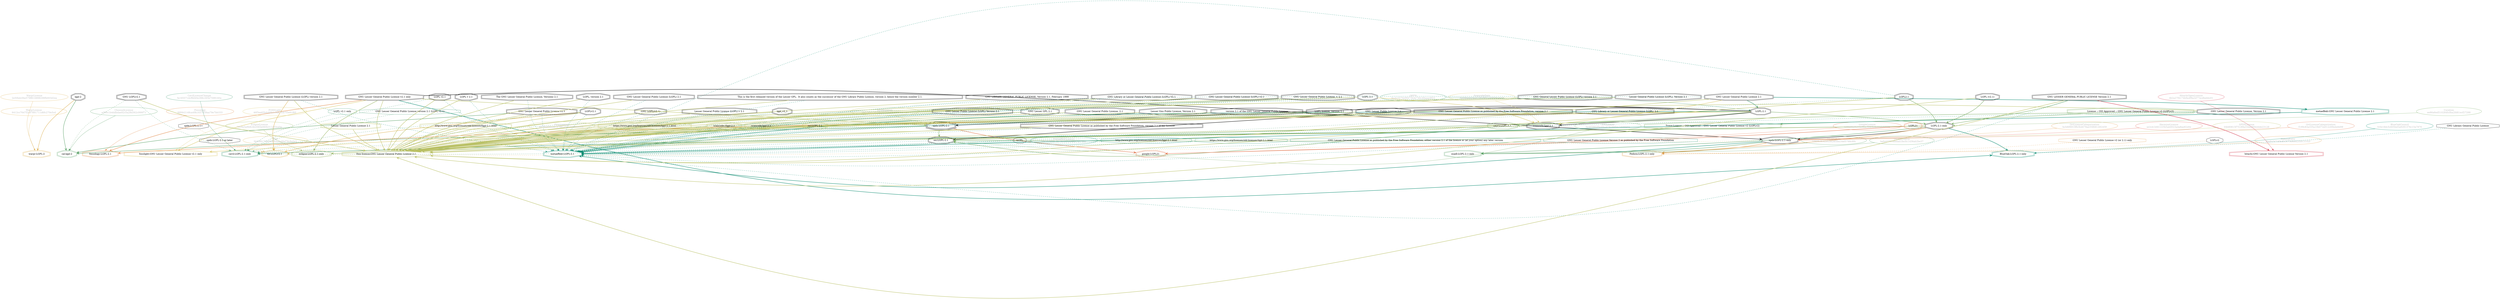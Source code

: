 strict digraph {
    node [shape=box];
    graph [splines=curved];
    2471 [label="spdx:LGPL-2.1+"
         ,shape=octagon];
    2479 [label="SPDXLicense\n04b80815f75189a33dee80b44de23128"
         ,fontcolor=gray
         ,color="#b8bf62"
         ,fillcolor="beige;1"
         ,shape=ellipse];
    2480 [label="spdx:LGPL-2.1-only"
         ,shape=doubleoctagon];
    2481 [label="LGPL-2.1-only"
         ,shape=doubleoctagon];
    2482 [label="GNU Lesser General Public License v2.1 only"
         ,shape=doubleoctagon];
    2487 [label="spdx:LGPL-2.1-or-later"
         ,shape=octagon];
    2491 [label="SPDXLicense\n54d19ba526108abb723a52439b798710"
         ,fontcolor=gray
         ,color="#b8bf62"
         ,fillcolor="beige;1"
         ,shape=ellipse];
    2492 [label="spdx:LGPL-2.1"
         ,shape=tripleoctagon];
    2493 [label="LGPL-2.1"
         ,shape=doubleoctagon];
    5083 [label="OSILicense\n0e465882f5e49cc078288fbb7d68845a"
         ,fontcolor=gray
         ,color="#78ab63"
         ,fillcolor="beige;1"
         ,shape=ellipse];
    5084 [label="osi:LGPL-2.1"
         ,shape=doubleoctagon];
    5085 [label="GNU Lesser General Public License, Version 2.1"
         ,shape=doubleoctagon];
    5086 [label="DEP5:LGPL-2.1"
         ,color="#78ab63"
         ,shape=doubleoctagon];
    5087 [label="Trove:License :: OSI Approved :: GNU Lesser General Public License v2 (LGPLv2)"
         ,color="#78ab63"
         ,shape=doubleoctagon];
    5088 [label="License :: OSI Approved :: GNU Lesser General Public License v2 (LGPLv2)"
         ,color="#78ab63"
         ,shape=doubleoctagon];
    5740 [label="GoogleLicense\nb35b06e9e15b92ac3623b4b31eb8688e"
         ,fontcolor=gray
         ,color="#e06f45"
         ,fillcolor="beige;1"
         ,shape=ellipse];
    5741 [label="google:LGPL21"
         ,color="#e06f45"
         ,shape=doubleoctagon];
    5742 [label=LGPL21
         ,color="#e06f45"
         ,shape=doubleoctagon];
    6848 [label="GNU Lesser General Public License v2 (or 2.1) only"
         ,color="#e09d4b"
         ,shape=octagon];
    6849 [label=LGPLv2
         ,shape=octagon];
    6896 [label="FedoraEntry\ndaa9c047d0bdfc3075d6e9235913102f"
         ,fontcolor=gray
         ,color="#e09d4b"
         ,fillcolor="beige;1"
         ,shape=ellipse];
    6897 [label="Fedora:LGPL-2.1-only"
         ,color="#e09d4b"
         ,shape=doubleoctagon];
    9401 [label="GNU Library General Public License"
         ,shape=octagon];
    9406 [label="BlueOakCouncil\nfc0e18dc5c605bd3a9291376c15a7876"
         ,fontcolor=gray
         ,color="#00876c"
         ,fillcolor="beige;1"
         ,shape=ellipse];
    9407 [label="BlueOak:LGPL-2.1-only"
         ,color="#00876c"
         ,shape=doubleoctagon];
    9622 [label="OSADLRule\n10695c0c42953928f3ba16ef5788c9f4"
         ,fontcolor=gray
         ,color="#58a066"
         ,fillcolor="beige;1"
         ,shape=ellipse];
    9623 [label="osadl:LGPL-2.1-only"
         ,color="#58a066"
         ,shape=doubleoctagon];
    9902 [label="OSADLMatrix\nbefa43701dfeead1fec0c1436ab2be37"
         ,fontcolor=gray
         ,color="#58a066"
         ,fillcolor="beige;1"
         ,shape=ellipse];
    10282 [label="FSF\n5b5df9175fe26d964a9a8fef78c8e0e3"
          ,fontcolor=gray
          ,color="#deb256"
          ,fillcolor="beige;1"
          ,shape=ellipse];
    10283 [label="fsf:LGPLv2.1"
          ,color="#deb256"
          ,shape=doubleoctagon];
    10284 [label="LGPLv2.1"
          ,shape=doubleoctagon];
    10285 [label="GNU Lesser General Public License (LGPL) version 2.1"
          ,shape=doubleoctagon];
    10953 [label="ChooseALicense\na399c1b4ddbdae92c5a28d362c066f71"
          ,fontcolor=gray
          ,color="#58a066"
          ,fillcolor="beige;1"
          ,shape=ellipse];
    10954 [label="cal:lgpl-2"
          ,color="#58a066"
          ,shape=doubleoctagon];
    10955 [label="lgpl-2"
          ,shape=doubleoctagon];
    10956 [label="GNU Lesser General Public License v2.1"
          ,shape=doubleoctagon];
    10957 [label="GNU LGPLv2.1"
          ,shape=doubleoctagon];
    18407 [label="ScancodeData\n0a0dbeeb24e4128bf9f51eb8506c4c18"
          ,fontcolor=gray
          ,color="#dac767"
          ,fillcolor="beige;1"
          ,shape=ellipse];
    18408 [label="scancode:lgpl-2.1"
          ,shape=doubleoctagon];
    18409 [label="LGPL 2.1"
          ,shape=doubleoctagon];
    18410 [label="GNU Lesser General Public License 2.1"
          ,shape=doubleoctagon];
    26575 [label="Fossology\n99f4b2148ca49b1637459aa79e7bb333"
          ,fontcolor=gray
          ,color="#e18745"
          ,fillcolor="beige;1"
          ,shape=ellipse];
    26576 [label="fossology:LGPL-2.1"
          ,color="#e18745"
          ,shape=doubleoctagon];
    27201 [label=LGPL
          ,shape=octagon];
    28315 [label="OKFN\n8ccb1f270e99473b4e746c48aaac6f23"
          ,fontcolor=gray
          ,color="#379469"
          ,fillcolor="beige;1"
          ,shape=ellipse];
    28784 [label="OrtLicenseCategorization\nf199c83a335a10b072e012c69ede8d98"
          ,fontcolor=gray
          ,color="#e06f45"
          ,fillcolor="beige;1"
          ,shape=ellipse];
    35533 [label="OrtLicenseCategorization\nfa3d6f6919fb3b4679ae358681492459"
          ,fontcolor=gray
          ,color="#e09d4b"
          ,fillcolor="beige;1"
          ,shape=ellipse];
    37050 [label="CavilLicenseChange\nfa165571dcf8d40e288c265e7599160a"
          ,fontcolor=gray
          ,color="#379469"
          ,fillcolor="beige;1"
          ,shape=ellipse];
    37051 [label="cavil:LGPL-2.1-only"
          ,color="#379469"
          ,shape=doubleoctagon];
    37052 [label="GNU Lesser General Public License version 2.1 (LGPL v2.1)"
          ,color="#379469"
          ,shape=octagon];
    37053 [label="LGPL v2.1"
          ,shape=doubleoctagon];
    37054 [label="LGPL v2.1 only"
          ,color="#379469"
          ,shape=octagon];
    37055 [label="LGPL2.1"
          ,shape=doubleoctagon];
    42546 [label="MetaeffektLicense\ncd63f1dbac7a974538c089ad07657bb0"
          ,fontcolor=gray
          ,color="#00876c"
          ,fillcolor="beige;1"
          ,shape=ellipse];
    42547 [label="metaeffekt:LGPL-2.1"
          ,color="#00876c"
          ,shape=doubleoctagon];
    42548 [label="metaeffekt:GNU Lesser General Public License 2.1"
          ,color="#00876c"
          ,shape=doubleoctagon];
    42549 [label="GNU LESSER GENERAL PUBLIC LICENSE Version 2.1"
          ,shape=doubleoctagon];
    42550 [label="GNU LGPL(v2.1)"
          ,shape=doubleoctagon];
    42551 [label="GNU LIBRARY GENERAL PUBLIC LICENSE, Version 2.1, February 1999"
          ,shape=doubleoctagon];
    42552 [label="GNU Lesser GPL 2.1"
          ,shape=doubleoctagon];
    42553 [label="GNU Lesser General Public License (LGPL) 2.1"
          ,shape=doubleoctagon];
    42554 [label="GNU Lesser General Public License, 2.1"
          ,shape=doubleoctagon];
    42555 [label="GNU Lesser General Public License, v. 2.1"
          ,shape=doubleoctagon];
    42556 [label="GNU Lesser Public License 2.1"
          ,shape=doubleoctagon];
    42557 [label="GNU Library or Lesser General Public License (LGPL) V2.1"
          ,shape=doubleoctagon];
    42558 [label="GNU Library or Lesser General Public License (LGPL) 2.1"
          ,shape=doubleoctagon];
    42559 [label="GNU General Lesser Public License (LGPL) version 2.1"
          ,shape=doubleoctagon];
    42560 [label="Lesser Gnu Public License, Version 2.1"
          ,shape=doubleoctagon];
    42561 [label="LGPL, version 2.1"
          ,shape=doubleoctagon];
    42562 [label="Lesser General Public License (LGPL) v 2.1"
          ,shape=doubleoctagon];
    42563 [label="Lesser General Public License (LGPL), Version 2.1"
          ,shape=doubleoctagon];
    42564 [label="LGPL license, Version 2.1"
          ,shape=doubleoctagon];
    42565 [label="LGPL v 2.1"
          ,shape=doubleoctagon];
    42566 [label=lgpl_v2_1
          ,shape=doubleoctagon];
    42567 [label="GNU Lesser General Public License (LGPL) v2.1"
          ,shape=doubleoctagon];
    42568 [label="version 2.1 of the GNU Lesser General Public License"
          ,shape=doubleoctagon];
    42569 [label="The GNU Lesser General Public License, Versions 2.1"
          ,shape=doubleoctagon];
    42570 [label="GNU Lesser General Public License as published by the Free Software Foundation, version 2.1"
          ,shape=doubleoctagon];
    42571 [label="This is the first released version of the Lesser GPL.  It also counts as the successor of the GNU Library Public License, version 2, hence the version number 2.1."
          ,shape=doubleoctagon];
    42572 [label="GNU Lesser Public License (LGPL) Version 2.1"
          ,shape=doubleoctagon];
    42573 [label="GNU Lesser General Public License as published by the Free Software Foundation; version 2.1 of the License"
          ,shape=doubleoctagon];
    42574 [label="http://www.gnu.org/licenses/old-licenses/lgpl-2.1.html"
          ,color="#00876c"
          ,shape=octagon];
    42576 [label="https://www.gnu.org/licenses/old-licenses/lgpl-2.1.html"
          ,color="#00876c"
          ,shape=octagon];
    42577 [label="GNU Lesser General Public License as published by the Free Software Foundation; either version 2.1 of the licence or (at your option) any later version"
          ,color="#00876c"
          ,shape=octagon];
    42578 [label="GNU Lesser General Public License Version 2 as published by the Free Software Foundation"
          ,color="#00876c"
          ,shape=octagon];
    49999 [label="HermineLicense\nae2cb1bfd1225b5ab0023a4a8ae82e6e"
          ,fontcolor=gray
          ,color="#dc574a"
          ,fillcolor="beige;1"
          ,shape=ellipse];
    50165 [label="WarprLicense\n6412cc7647f2c97891711d6fc270e3cd"
          ,fontcolor=gray
          ,color="#deb256"
          ,fillcolor="beige;1"
          ,shape=ellipse];
    50166 [label="warpr:LGPL-2"
          ,color="#deb256"
          ,shape=doubleoctagon];
    50167 [label="WarprLicense\n2e50bdc0be5798616898298fb003d2ea"
          ,fontcolor=gray
          ,color="#deb256"
          ,fillcolor="beige;1"
          ,shape=ellipse];
    50615 [label="FossLicense\n683f0c032eaa1e7981d50134091911f1"
          ,fontcolor=gray
          ,color="#b8bf62"
          ,fillcolor="beige;1"
          ,shape=ellipse];
    50616 [label="foss-license:GNU Lesser General Public License 2.1"
          ,color="#b8bf62"
          ,shape=doubleoctagon];
    50617 [label="LGPL (v2.1)"
          ,shape=doubleoctagon];
    50618 [label="scancode://lgpl-2.1"
          ,color="#b8bf62"
          ,shape=doubleoctagon];
    50619 [label="http://www.gnu.org/licenses/old-licenses/lgpl-2.1.html"
          ,color="#b8bf62"
          ,shape=doubleoctagon];
    50620 [label="https://www.gnu.org/licenses/old-licenses/lgpl-2.1.html"
          ,color="#b8bf62"
          ,shape=doubleoctagon];
    50621 [label="scancode:lgpl-2.1"
          ,color="#b8bf62"
          ,shape=doubleoctagon];
    50622 [label="osi:LGPL-2.1"
          ,color="#b8bf62"
          ,shape=doubleoctagon];
    50623 [label="Lesser General Public License 2.1"
          ,color="#b8bf62"
          ,shape=doubleoctagon];
    50998 [label="FOSSLight\n46f3ee65bdc68b1c9aa7fcb7f3e91f60"
          ,fontcolor=gray
          ,color="#dac767"
          ,fillcolor="beige;1"
          ,shape=ellipse];
    50999 [label="fosslight:GNU Lesser General Public License v2.1 only"
          ,color="#dac767"
          ,shape=doubleoctagon];
    51233 [label="HitachiOpenLicense\n4b2a27f4174b9a4f9a2d77ecdbebbc01"
          ,fontcolor=gray
          ,color="#d43d51"
          ,fillcolor="beige;1"
          ,shape=ellipse];
    51234 [label="hitachi:GNU Lesser General Public License Version 2.1"
          ,color="#d43d51"
          ,shape=doubleoctagon];
    54288 [label="EclipseLicense\n7950e3a9b8c4b2065e060b311e03ce5e"
          ,fontcolor=gray
          ,color="#98b561"
          ,fillcolor="beige;1"
          ,shape=ellipse];
    54289 [label="eclipse:LGPL-2.1-only"
          ,color="#98b561"
          ,shape=doubleoctagon];
    55995 [label="Curation\nee86a6ed510284fc0ba2fd81ecf27288"
          ,fontcolor=gray
          ,color="#78ab63"
          ,fillcolor="beige;1"
          ,shape=ellipse];
    2471 -> 10283 [style=dashed
                  ,arrowhead=vee
                  ,weight=0.5
                  ,color="#deb256"];
    2479 -> 2480 [weight=0.5
                 ,color="#b8bf62"];
    2480 -> 6897 [style=bold
                 ,arrowhead=vee
                 ,weight=0.7
                 ,color="#e09d4b"];
    2480 -> 9623 [style=bold
                 ,arrowhead=vee
                 ,weight=0.7
                 ,color="#58a066"];
    2480 -> 10283 [style=dashed
                  ,arrowhead=vee
                  ,weight=0.5
                  ,color="#deb256"];
    2480 -> 42547 [style=bold
                  ,arrowhead=vee
                  ,weight=0.7
                  ,color="#00876c"];
    2481 -> 2480 [style=bold
                 ,arrowhead=vee
                 ,weight=0.7];
    2481 -> 6897 [style=bold
                 ,arrowhead=vee
                 ,weight=0.7
                 ,color="#e09d4b"];
    2481 -> 9407 [style=bold
                 ,arrowhead=vee
                 ,weight=0.7
                 ,color="#00876c"];
    2481 -> 9623 [style=bold
                 ,arrowhead=vee
                 ,weight=0.7
                 ,color="#58a066"];
    2481 -> 37051 [style=bold
                  ,arrowhead=vee
                  ,weight=0.7
                  ,color="#379469"];
    2481 -> 37051 [style=bold
                  ,arrowhead=vee
                  ,weight=0.7
                  ,color="#379469"];
    2481 -> 50616 [style=bold
                  ,arrowhead=vee
                  ,weight=0.7
                  ,color="#b8bf62"];
    2481 -> 54289 [style=bold
                  ,arrowhead=vee
                  ,weight=0.7
                  ,color="#98b561"];
    2482 -> 2480 [style=bold
                 ,arrowhead=vee
                 ,weight=0.7];
    2482 -> 2492 [style=bold
                 ,arrowhead=vee
                 ,weight=0.7
                 ,color="#b8bf62"];
    2482 -> 9407 [style=bold
                 ,arrowhead=vee
                 ,weight=0.7
                 ,color="#00876c"];
    2482 -> 26576 [style=bold
                  ,arrowhead=vee
                  ,weight=0.7
                  ,color="#e18745"];
    2482 -> 50616 [style=bold
                  ,arrowhead=vee
                  ,weight=0.7
                  ,color="#b8bf62"];
    2482 -> 50999 [style=bold
                  ,arrowhead=vee
                  ,weight=0.7
                  ,color="#dac767"];
    2482 -> 54289 [style=bold
                  ,arrowhead=vee
                  ,weight=0.7
                  ,color="#98b561"];
    2487 -> 10283 [style=dashed
                  ,arrowhead=vee
                  ,weight=0.5
                  ,color="#deb256"];
    2491 -> 2492 [weight=0.5
                 ,color="#b8bf62"];
    2492 -> 5084 [style=bold
                 ,arrowhead=vee
                 ,weight=0.7
                 ,color="#78ab63"];
    2492 -> 5741 [style=bold
                 ,arrowhead=vee
                 ,weight=0.7
                 ,color="#e06f45"];
    2492 -> 10283 [style=dashed
                  ,arrowhead=vee
                  ,weight=0.5
                  ,color="#deb256"];
    2492 -> 10954 [style=bold
                  ,arrowhead=vee
                  ,weight=0.7
                  ,color="#58a066"];
    2493 -> 2481 [style=bold
                 ,arrowhead=vee
                 ,weight=0.7
                 ,color="#78ab63"];
    2493 -> 2492 [style=bold
                 ,arrowhead=vee
                 ,weight=0.7];
    2493 -> 5084 [style=bold
                 ,arrowhead=vee
                 ,weight=0.7];
    2493 -> 5086 [style=bold
                 ,arrowhead=vee
                 ,weight=0.7
                 ,color="#78ab63"];
    2493 -> 18408 [style=bold
                  ,arrowhead=vee
                  ,weight=0.7];
    2493 -> 26576 [style=bold
                  ,arrowhead=vee
                  ,weight=0.7
                  ,color="#e18745"];
    2493 -> 37051 [style=dashed
                  ,arrowhead=vee
                  ,weight=0.5
                  ,color="#379469"];
    2493 -> 42547 [style=bold
                  ,arrowhead=vee
                  ,weight=0.7
                  ,color="#00876c"];
    2493 -> 42547 [style=bold
                  ,arrowhead=vee
                  ,weight=0.7
                  ,color="#00876c"];
    2493 -> 50616 [style=bold
                  ,arrowhead=vee
                  ,weight=0.7
                  ,color="#b8bf62"];
    2493 -> 50999 [style=bold
                  ,arrowhead=vee
                  ,weight=0.7
                  ,color="#dac767"];
    5083 -> 5084 [weight=0.5
                 ,color="#78ab63"];
    5084 -> 42547 [style=dashed
                  ,arrowhead=vee
                  ,weight=0.5
                  ,color="#00876c"];
    5085 -> 5084 [style=bold
                 ,arrowhead=vee
                 ,weight=0.7
                 ,color="#78ab63"];
    5085 -> 42547 [style=dashed
                  ,arrowhead=vee
                  ,weight=0.5
                  ,color="#00876c"];
    5085 -> 50616 [style=bold
                  ,arrowhead=vee
                  ,weight=0.7
                  ,color="#b8bf62"];
    5086 -> 5084 [style=bold
                 ,arrowhead=vee
                 ,weight=0.7
                 ,color="#78ab63"];
    5087 -> 5084 [style=bold
                 ,arrowhead=vee
                 ,weight=0.7
                 ,color="#78ab63"];
    5088 -> 5087 [style=bold
                 ,arrowhead=vee
                 ,weight=0.7
                 ,color="#78ab63"];
    5740 -> 5741 [weight=0.5
                 ,color="#e06f45"];
    5742 -> 5741 [style=bold
                 ,arrowhead=vee
                 ,weight=0.7
                 ,color="#e06f45"];
    6848 -> 6897 [style=dashed
                 ,arrowhead=vee
                 ,weight=0.5
                 ,color="#e09d4b"];
    6849 -> 6897 [style=dashed
                 ,arrowhead=vee
                 ,weight=0.5
                 ,color="#e09d4b"];
    6896 -> 6897 [weight=0.5
                 ,color="#e09d4b"];
    9401 -> 9407 [style=dashed
                 ,arrowhead=vee
                 ,weight=0.5
                 ,color="#00876c"];
    9406 -> 9407 [weight=0.5
                 ,color="#00876c"];
    9622 -> 9623 [weight=0.5
                 ,color="#58a066"];
    9902 -> 9623 [weight=0.5
                 ,color="#58a066"];
    10282 -> 10283 [weight=0.5
                   ,color="#deb256"];
    10284 -> 10283 [style=bold
                   ,arrowhead=vee
                   ,weight=0.7
                   ,color="#deb256"];
    10284 -> 37051 [style=dashed
                   ,arrowhead=vee
                   ,weight=0.5
                   ,color="#379469"];
    10284 -> 42547 [style=dashed
                   ,arrowhead=vee
                   ,weight=0.5
                   ,color="#00876c"];
    10284 -> 50616 [style=bold
                   ,arrowhead=vee
                   ,weight=0.7
                   ,color="#b8bf62"];
    10285 -> 10283 [style=bold
                   ,arrowhead=vee
                   ,weight=0.7
                   ,color="#deb256"];
    10285 -> 42547 [style=dashed
                   ,arrowhead=vee
                   ,weight=0.5
                   ,color="#00876c"];
    10285 -> 50616 [style=bold
                   ,arrowhead=vee
                   ,weight=0.7
                   ,color="#b8bf62"];
    10953 -> 10954 [weight=0.5
                   ,color="#58a066"];
    10955 -> 10954 [style=bold
                   ,arrowhead=vee
                   ,weight=0.7
                   ,color="#58a066"];
    10955 -> 50166 [style=bold
                   ,arrowhead=vee
                   ,weight=0.7
                   ,color="#deb256"];
    10956 -> 10954 [style=bold
                   ,arrowhead=vee
                   ,weight=0.7
                   ,color="#58a066"];
    10956 -> 42547 [style=dashed
                   ,arrowhead=vee
                   ,weight=0.5
                   ,color="#00876c"];
    10956 -> 50616 [style=bold
                   ,arrowhead=vee
                   ,weight=0.7
                   ,color="#b8bf62"];
    10957 -> 10954 [style=dashed
                   ,arrowhead=vee
                   ,weight=0.5
                   ,color="#58a066"];
    10957 -> 37051 [style=dashed
                   ,arrowhead=vee
                   ,weight=0.5
                   ,color="#379469"];
    10957 -> 50616 [style=bold
                   ,arrowhead=vee
                   ,weight=0.7
                   ,color="#b8bf62"];
    18407 -> 18408 [weight=0.5
                   ,color="#dac767"];
    18408 -> 42547 [style=dashed
                   ,arrowhead=vee
                   ,weight=0.5
                   ,color="#00876c"];
    18408 -> 50616 [style=bold
                   ,arrowhead=vee
                   ,weight=0.7
                   ,color="#b8bf62"];
    18409 -> 18408 [style=bold
                   ,arrowhead=vee
                   ,weight=0.7
                   ,color="#dac767"];
    18409 -> 37051 [style=dashed
                   ,arrowhead=vee
                   ,weight=0.5
                   ,color="#379469"];
    18409 -> 42547 [style=dashed
                   ,arrowhead=vee
                   ,weight=0.5
                   ,color="#00876c"];
    18409 -> 50616 [style=bold
                   ,arrowhead=vee
                   ,weight=0.7
                   ,color="#b8bf62"];
    18410 -> 2493 [style=bold
                  ,arrowhead=vee
                  ,weight=0.7
                  ,color="#379469"];
    18410 -> 18408 [style=bold
                   ,arrowhead=vee
                   ,weight=0.7
                   ,color="#dac767"];
    18410 -> 42547 [style=dashed
                   ,arrowhead=vee
                   ,weight=0.5
                   ,color="#00876c"];
    18410 -> 42548 [style=bold
                   ,arrowhead=vee
                   ,weight=0.7
                   ,color="#00876c"];
    18410 -> 50616 [style=bold
                   ,arrowhead=vee
                   ,weight=0.7
                   ,color="#b8bf62"];
    26575 -> 26576 [weight=0.5
                   ,color="#e18745"];
    27201 -> 42547 [style=dashed
                   ,arrowhead=vee
                   ,weight=0.5
                   ,color="#00876c"];
    28315 -> 2493 [weight=0.5
                  ,color="#379469"];
    28784 -> 2480 [weight=0.5
                  ,color="#e06f45"];
    35533 -> 2480 [weight=0.5
                  ,color="#e09d4b"];
    37050 -> 37051 [weight=0.5
                   ,color="#379469"];
    37052 -> 37051 [style=dashed
                   ,arrowhead=vee
                   ,weight=0.5
                   ,color="#379469"];
    37053 -> 37051 [style=dashed
                   ,arrowhead=vee
                   ,weight=0.5
                   ,color="#379469"];
    37053 -> 42547 [style=dashed
                   ,arrowhead=vee
                   ,weight=0.5
                   ,color="#00876c"];
    37053 -> 50616 [style=bold
                   ,arrowhead=vee
                   ,weight=0.7
                   ,color="#b8bf62"];
    37054 -> 37051 [style=dashed
                   ,arrowhead=vee
                   ,weight=0.5
                   ,color="#379469"];
    37055 -> 2481 [style=bold
                  ,arrowhead=vee
                  ,weight=0.7
                  ,color="#78ab63"];
    37055 -> 37051 [style=dashed
                   ,arrowhead=vee
                   ,weight=0.5
                   ,color="#379469"];
    37055 -> 42547 [style=dashed
                   ,arrowhead=vee
                   ,weight=0.5
                   ,color="#00876c"];
    37055 -> 50616 [style=bold
                   ,arrowhead=vee
                   ,weight=0.7
                   ,color="#b8bf62"];
    42546 -> 42547 [weight=0.5
                   ,color="#00876c"];
    42548 -> 42547 [style=bold
                   ,arrowhead=vee
                   ,weight=0.7
                   ,color="#00876c"];
    42549 -> 2481 [style=bold
                  ,arrowhead=vee
                  ,weight=0.7
                  ,color="#78ab63"];
    42549 -> 42547 [style=dashed
                   ,arrowhead=vee
                   ,weight=0.5
                   ,color="#00876c"];
    42549 -> 50616 [style=bold
                   ,arrowhead=vee
                   ,weight=0.7
                   ,color="#b8bf62"];
    42549 -> 51234 [style=bold
                   ,arrowhead=vee
                   ,weight=0.7
                   ,color="#d43d51"];
    42550 -> 42547 [style=dashed
                   ,arrowhead=vee
                   ,weight=0.5
                   ,color="#00876c"];
    42550 -> 50616 [style=bold
                   ,arrowhead=vee
                   ,weight=0.7
                   ,color="#b8bf62"];
    42551 -> 42547 [style=dashed
                   ,arrowhead=vee
                   ,weight=0.5
                   ,color="#00876c"];
    42551 -> 50616 [style=bold
                   ,arrowhead=vee
                   ,weight=0.7
                   ,color="#b8bf62"];
    42552 -> 42547 [style=dashed
                   ,arrowhead=vee
                   ,weight=0.5
                   ,color="#00876c"];
    42552 -> 50616 [style=bold
                   ,arrowhead=vee
                   ,weight=0.7
                   ,color="#b8bf62"];
    42553 -> 42547 [style=dashed
                   ,arrowhead=vee
                   ,weight=0.5
                   ,color="#00876c"];
    42553 -> 50616 [style=bold
                   ,arrowhead=vee
                   ,weight=0.7
                   ,color="#b8bf62"];
    42554 -> 42547 [style=dashed
                   ,arrowhead=vee
                   ,weight=0.5
                   ,color="#00876c"];
    42554 -> 50616 [style=bold
                   ,arrowhead=vee
                   ,weight=0.7
                   ,color="#b8bf62"];
    42555 -> 42547 [style=dashed
                   ,arrowhead=vee
                   ,weight=0.5
                   ,color="#00876c"];
    42555 -> 50616 [style=bold
                   ,arrowhead=vee
                   ,weight=0.7
                   ,color="#b8bf62"];
    42556 -> 42547 [style=dashed
                   ,arrowhead=vee
                   ,weight=0.5
                   ,color="#00876c"];
    42556 -> 50616 [style=bold
                   ,arrowhead=vee
                   ,weight=0.7
                   ,color="#b8bf62"];
    42557 -> 42547 [style=dashed
                   ,arrowhead=vee
                   ,weight=0.5
                   ,color="#00876c"];
    42557 -> 50616 [style=bold
                   ,arrowhead=vee
                   ,weight=0.7
                   ,color="#b8bf62"];
    42558 -> 42547 [style=dashed
                   ,arrowhead=vee
                   ,weight=0.5
                   ,color="#00876c"];
    42558 -> 50616 [style=bold
                   ,arrowhead=vee
                   ,weight=0.7
                   ,color="#b8bf62"];
    42559 -> 42547 [style=dashed
                   ,arrowhead=vee
                   ,weight=0.5
                   ,color="#00876c"];
    42559 -> 50616 [style=bold
                   ,arrowhead=vee
                   ,weight=0.7
                   ,color="#b8bf62"];
    42560 -> 42547 [style=dashed
                   ,arrowhead=vee
                   ,weight=0.5
                   ,color="#00876c"];
    42560 -> 50616 [style=bold
                   ,arrowhead=vee
                   ,weight=0.7
                   ,color="#b8bf62"];
    42561 -> 42547 [style=dashed
                   ,arrowhead=vee
                   ,weight=0.5
                   ,color="#00876c"];
    42561 -> 50616 [style=bold
                   ,arrowhead=vee
                   ,weight=0.7
                   ,color="#b8bf62"];
    42562 -> 42547 [style=dashed
                   ,arrowhead=vee
                   ,weight=0.5
                   ,color="#00876c"];
    42562 -> 50616 [style=bold
                   ,arrowhead=vee
                   ,weight=0.7
                   ,color="#b8bf62"];
    42563 -> 42547 [style=dashed
                   ,arrowhead=vee
                   ,weight=0.5
                   ,color="#00876c"];
    42563 -> 50616 [style=bold
                   ,arrowhead=vee
                   ,weight=0.7
                   ,color="#b8bf62"];
    42564 -> 42547 [style=dashed
                   ,arrowhead=vee
                   ,weight=0.5
                   ,color="#00876c"];
    42564 -> 50616 [style=bold
                   ,arrowhead=vee
                   ,weight=0.7
                   ,color="#b8bf62"];
    42565 -> 42547 [style=dashed
                   ,arrowhead=vee
                   ,weight=0.5
                   ,color="#00876c"];
    42565 -> 50616 [style=bold
                   ,arrowhead=vee
                   ,weight=0.7
                   ,color="#b8bf62"];
    42566 -> 42547 [style=dashed
                   ,arrowhead=vee
                   ,weight=0.5
                   ,color="#00876c"];
    42566 -> 50616 [style=bold
                   ,arrowhead=vee
                   ,weight=0.7
                   ,color="#b8bf62"];
    42567 -> 42547 [style=dashed
                   ,arrowhead=vee
                   ,weight=0.5
                   ,color="#00876c"];
    42567 -> 50616 [style=bold
                   ,arrowhead=vee
                   ,weight=0.7
                   ,color="#b8bf62"];
    42568 -> 42547 [style=dashed
                   ,arrowhead=vee
                   ,weight=0.5
                   ,color="#00876c"];
    42568 -> 50616 [style=bold
                   ,arrowhead=vee
                   ,weight=0.7
                   ,color="#b8bf62"];
    42569 -> 42547 [style=dashed
                   ,arrowhead=vee
                   ,weight=0.5
                   ,color="#00876c"];
    42569 -> 50616 [style=bold
                   ,arrowhead=vee
                   ,weight=0.7
                   ,color="#b8bf62"];
    42570 -> 42547 [style=dashed
                   ,arrowhead=vee
                   ,weight=0.5
                   ,color="#00876c"];
    42570 -> 50616 [style=bold
                   ,arrowhead=vee
                   ,weight=0.7
                   ,color="#b8bf62"];
    42571 -> 42547 [style=dashed
                   ,arrowhead=vee
                   ,weight=0.5
                   ,color="#00876c"];
    42571 -> 50616 [style=bold
                   ,arrowhead=vee
                   ,weight=0.7
                   ,color="#b8bf62"];
    42572 -> 42547 [style=dashed
                   ,arrowhead=vee
                   ,weight=0.5
                   ,color="#00876c"];
    42572 -> 50616 [style=bold
                   ,arrowhead=vee
                   ,weight=0.7
                   ,color="#b8bf62"];
    42573 -> 42547 [style=dashed
                   ,arrowhead=vee
                   ,weight=0.5
                   ,color="#00876c"];
    42573 -> 50616 [style=bold
                   ,arrowhead=vee
                   ,weight=0.7
                   ,color="#b8bf62"];
    42574 -> 42547 [style=dashed
                   ,arrowhead=vee
                   ,weight=0.5
                   ,color="#00876c"];
    42576 -> 42547 [style=dashed
                   ,arrowhead=vee
                   ,weight=0.5
                   ,color="#00876c"];
    42577 -> 42547 [style=dashed
                   ,arrowhead=vee
                   ,weight=0.5
                   ,color="#00876c"];
    42578 -> 42547 [style=dashed
                   ,arrowhead=vee
                   ,weight=0.5
                   ,color="#00876c"];
    49999 -> 2480 [weight=0.5
                  ,color="#dc574a"];
    50165 -> 50166 [weight=0.5
                   ,color="#deb256"];
    50167 -> 50166 [weight=0.5
                   ,color="#deb256"];
    50615 -> 50616 [weight=0.5
                   ,color="#b8bf62"];
    50617 -> 2481 [style=bold
                  ,arrowhead=vee
                  ,weight=0.7
                  ,color="#78ab63"];
    50617 -> 50616 [style=bold
                   ,arrowhead=vee
                   ,weight=0.7
                   ,color="#b8bf62"];
    50618 -> 50616 [style=bold
                   ,arrowhead=vee
                   ,weight=0.7
                   ,color="#b8bf62"];
    50619 -> 50616 [style=bold
                   ,arrowhead=vee
                   ,weight=0.7
                   ,color="#b8bf62"];
    50620 -> 50616 [style=bold
                   ,arrowhead=vee
                   ,weight=0.7
                   ,color="#b8bf62"];
    50621 -> 50616 [style=bold
                   ,arrowhead=vee
                   ,weight=0.7
                   ,color="#b8bf62"];
    50622 -> 50616 [style=bold
                   ,arrowhead=vee
                   ,weight=0.7
                   ,color="#b8bf62"];
    50623 -> 50616 [style=bold
                   ,arrowhead=vee
                   ,weight=0.7
                   ,color="#b8bf62"];
    50998 -> 50999 [weight=0.5
                   ,color="#dac767"];
    51233 -> 51234 [weight=0.5
                   ,color="#d43d51"];
    54288 -> 54289 [weight=0.5
                   ,color="#98b561"];
    55995 -> 2481 [weight=0.5
                  ,color="#78ab63"];
}
